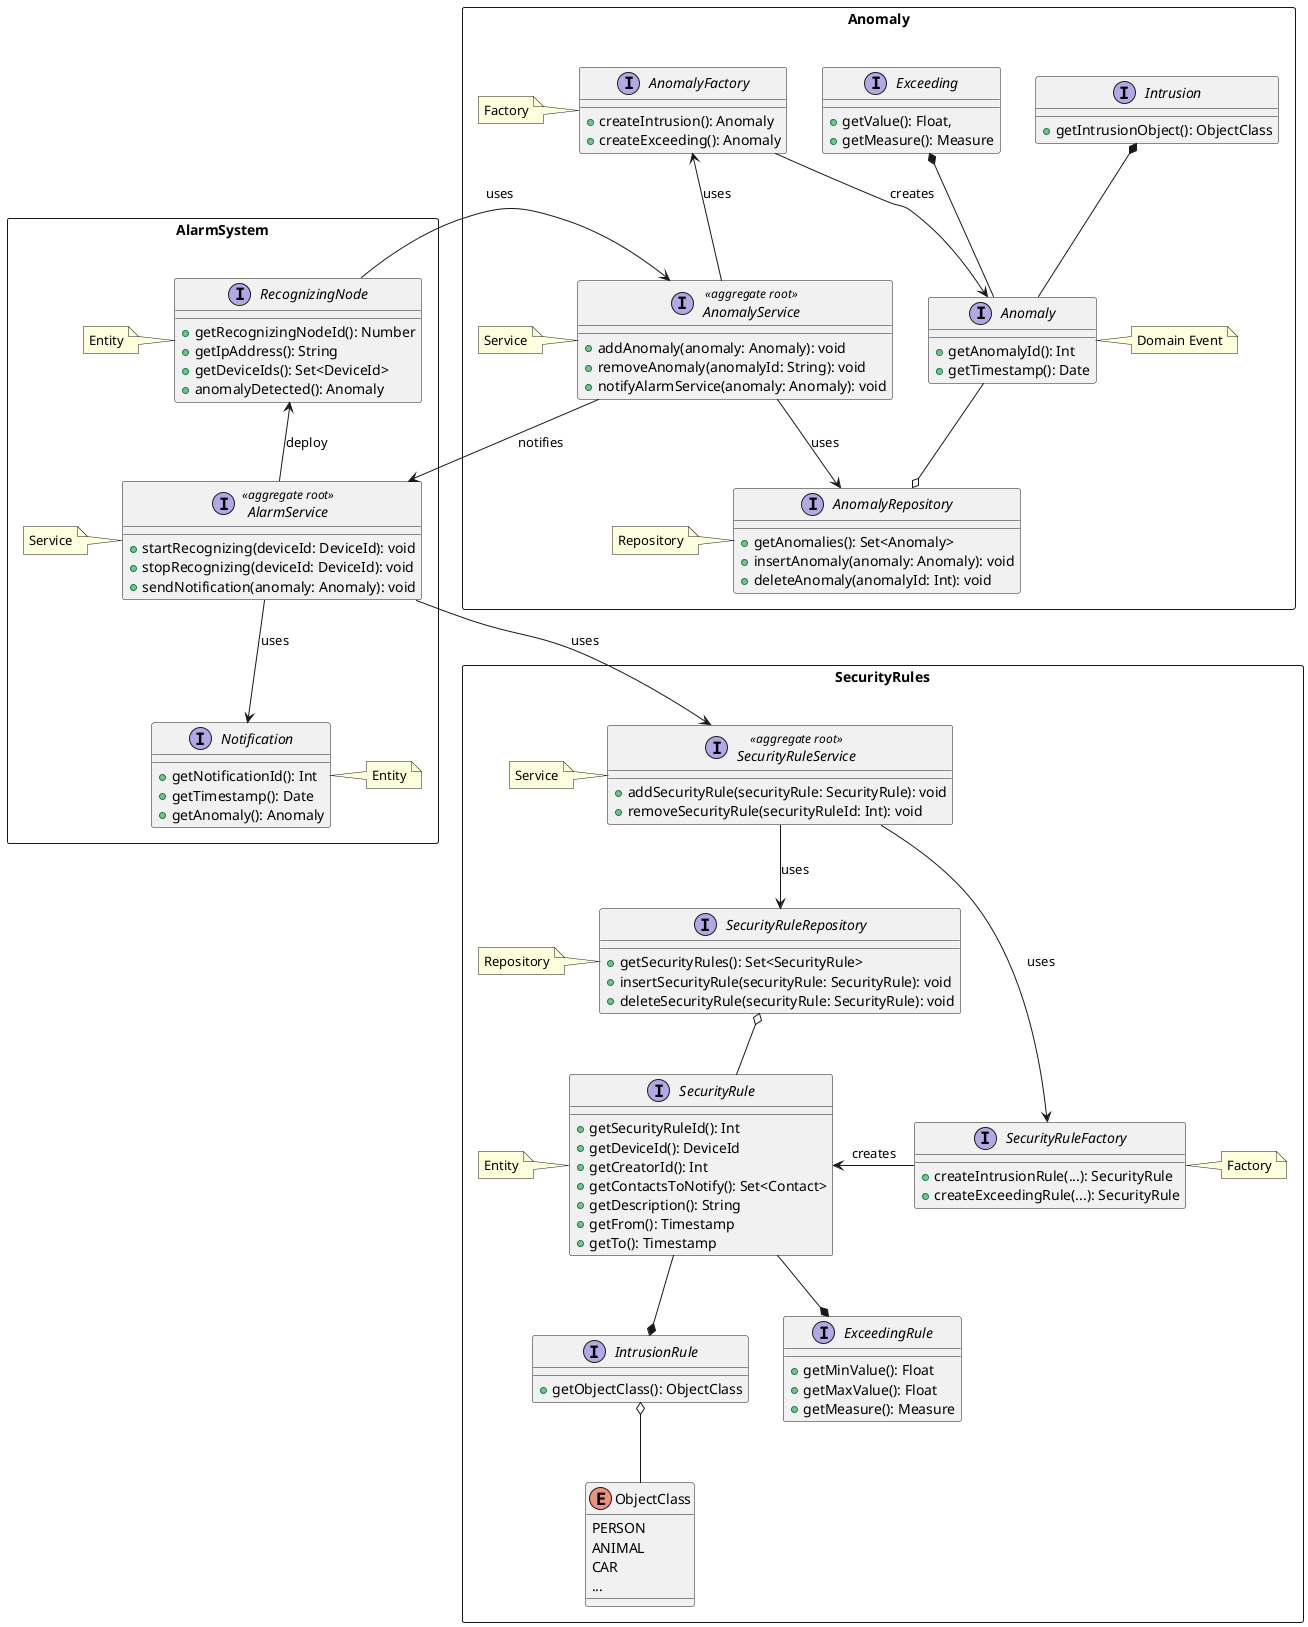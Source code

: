 @startuml


package Anomaly <<Rectangle>> {

    interface Anomaly {
      + getAnomalyId(): Int
      + getTimestamp(): Date
    }
    note right of Anomaly: Domain Event

    interface Exceeding {
      + getValue(): Float,
      + getMeasure(): Measure
    }

    interface Intrusion {
      + getIntrusionObject(): ObjectClass
    }

    Exceeding *-- Anomaly
    Intrusion *-- Anomaly

    !startsub AnomalyRoot
    interface AnomalyService <<aggregate root>> {
      + addAnomaly(anomaly: Anomaly): void
      + removeAnomaly(anomalyId: String): void
      + notifyAlarmService(anomaly: Anomaly): void
    }
    !endsub AnomalyRoot
    note left of AnomalyService: Service

    interface AnomalyFactory {
      + createIntrusion(): Anomaly
      + createExceeding(): Anomaly
    }
    note left: Factory
    AnomalyFactory --> Anomaly : creates
    AnomalyFactory <-- AnomalyService : uses

    interface AnomalyRepository {
      + getAnomalies(): Set<Anomaly>
      + insertAnomaly(anomaly: Anomaly): void
      + deleteAnomaly(anomalyId: Int): void
    }
    note left of AnomalyRepository: Repository
    AnomalyRepository o-up- Anomaly
    AnomalyService --> AnomalyRepository : uses

}

package SecurityRules <<Rectangle>> {

    !startsub SecurityRuleRoot

    interface SecurityRuleService <<aggregate root>> {
      + addSecurityRule(securityRule: SecurityRule): void
      + removeSecurityRule(securityRuleId: Int): void
    }
    !endsub SecurityRuleRoot
    note left of SecurityRuleService: Service
    SecurityRuleService --> SecurityRuleRepository : uses
    SecurityRuleService --> SecurityRuleFactory : uses

    interface SecurityRuleRepository {
      + getSecurityRules(): Set<SecurityRule>
      + insertSecurityRule(securityRule: SecurityRule): void
      + deleteSecurityRule(securityRule: SecurityRule): void
    }
    note left of SecurityRuleRepository : Repository
    SecurityRuleRepository o-- SecurityRule


    interface SecurityRule {
      + getSecurityRuleId(): Int
      + getDeviceId(): DeviceId
      + getCreatorId(): Int
      + getContactsToNotify(): Set<Contact>
      + getDescription(): String
      + getFrom(): Timestamp
      + getTo(): Timestamp
    }
    note left of SecurityRule: Entity

    interface SecurityRuleFactory {
      + createIntrusionRule(...): SecurityRule
      + createExceedingRule(...): SecurityRule
    }
    note right of SecurityRuleFactory : Factory
    SecurityRuleFactory -left-> SecurityRule : creates

    interface IntrusionRule {
      + getObjectClass(): ObjectClass
    }
    IntrusionRule o-- ObjectClass

    interface ExceedingRule {
      + getMinValue(): Float
      + getMaxValue(): Float
      + getMeasure(): Measure
    }

    enum ObjectClass {
      PERSON
      ANIMAL
      CAR
      ...
    }

}

package AlarmSystem <<Rectangle>> {

    !startsub AlarmServiceRoot
    interface AlarmService <<aggregate root>> {
      + startRecognizing(deviceId: DeviceId): void
      + stopRecognizing(deviceId: DeviceId): void
      + sendNotification(anomaly: Anomaly): void
    }
    AlarmService --> SecurityRuleService : uses
    RecognizingNode <-down- AlarmService : deploy
    AnomalyService --> AlarmService : notifies

    interface RecognizingNode {
      + getRecognizingNodeId(): Number
      + getIpAddress(): String
      + getDeviceIds(): Set<DeviceId>
      + anomalyDetected(): Anomaly
    }
    RecognizingNode --> AnomalyService: uses
    !endsub AlarmServiceRoot
    note left of AlarmService: Service

    note left of RecognizingNode: Entity
    SecurityRule --* ExceedingRule
    SecurityRule --* IntrusionRule
    interface Notification {
      + getNotificationId(): Int
      + getTimestamp(): Date
      + getAnomaly(): Anomaly
    }
    note right of Notification: Entity
    AlarmService --> Notification : uses


}


@enduml
